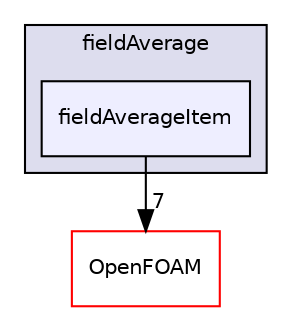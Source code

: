 digraph "src/functionObjects/field/fieldAverage/fieldAverageItem" {
  bgcolor=transparent;
  compound=true
  node [ fontsize="10", fontname="Helvetica"];
  edge [ labelfontsize="10", labelfontname="Helvetica"];
  subgraph clusterdir_8e94a7cc8ed216e236aba67b920208c8 {
    graph [ bgcolor="#ddddee", pencolor="black", label="fieldAverage" fontname="Helvetica", fontsize="10", URL="dir_8e94a7cc8ed216e236aba67b920208c8.html"]
  dir_c8a8797af7bc7394870193c87555cf13 [shape=box, label="fieldAverageItem", style="filled", fillcolor="#eeeeff", pencolor="black", URL="dir_c8a8797af7bc7394870193c87555cf13.html"];
  }
  dir_c5473ff19b20e6ec4dfe5c310b3778a8 [shape=box label="OpenFOAM" color="red" URL="dir_c5473ff19b20e6ec4dfe5c310b3778a8.html"];
  dir_c8a8797af7bc7394870193c87555cf13->dir_c5473ff19b20e6ec4dfe5c310b3778a8 [headlabel="7", labeldistance=1.5 headhref="dir_001281_002151.html"];
}
